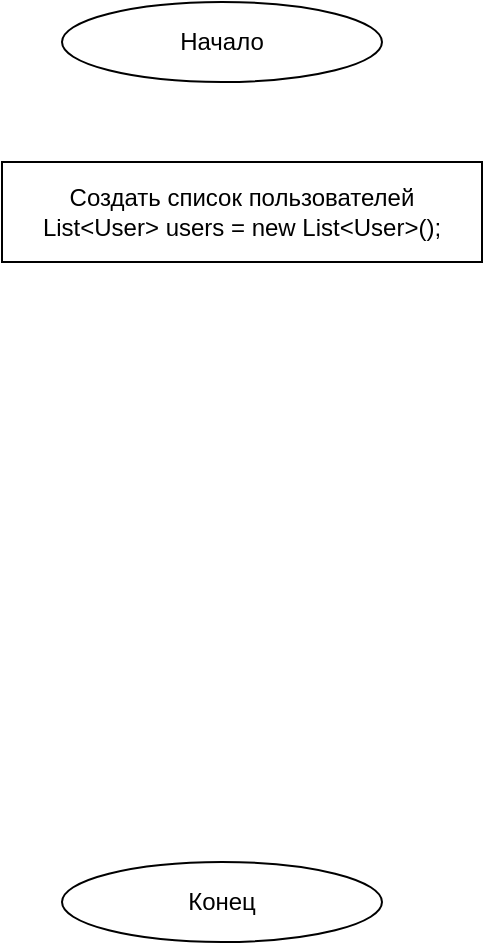 <mxfile version="16.5.6" type="github">
  <diagram id="lQI30dlDuUCwMHOIcv5Y" name="Page-1">
    <mxGraphModel dx="1422" dy="794" grid="1" gridSize="10" guides="1" tooltips="1" connect="1" arrows="1" fold="1" page="1" pageScale="1" pageWidth="827" pageHeight="1169" math="0" shadow="0">
      <root>
        <mxCell id="0" />
        <mxCell id="1" parent="0" />
        <mxCell id="nBbL4wEP9yCzlgiuOXEW-1" value="Начало" style="ellipse;whiteSpace=wrap;html=1;" parent="1" vertex="1">
          <mxGeometry x="280" y="40" width="160" height="40" as="geometry" />
        </mxCell>
        <mxCell id="nBbL4wEP9yCzlgiuOXEW-2" value="Конец" style="ellipse;whiteSpace=wrap;html=1;" parent="1" vertex="1">
          <mxGeometry x="280" y="470" width="160" height="40" as="geometry" />
        </mxCell>
        <mxCell id="nBbL4wEP9yCzlgiuOXEW-3" value="&lt;div&gt;Создать список пользователей&lt;/div&gt;&lt;div&gt;List&amp;lt;User&amp;gt; users = new List&amp;lt;User&amp;gt;();&lt;/div&gt;" style="rounded=0;whiteSpace=wrap;html=1;" parent="1" vertex="1">
          <mxGeometry x="250" y="120" width="240" height="50" as="geometry" />
        </mxCell>
      </root>
    </mxGraphModel>
  </diagram>
</mxfile>
